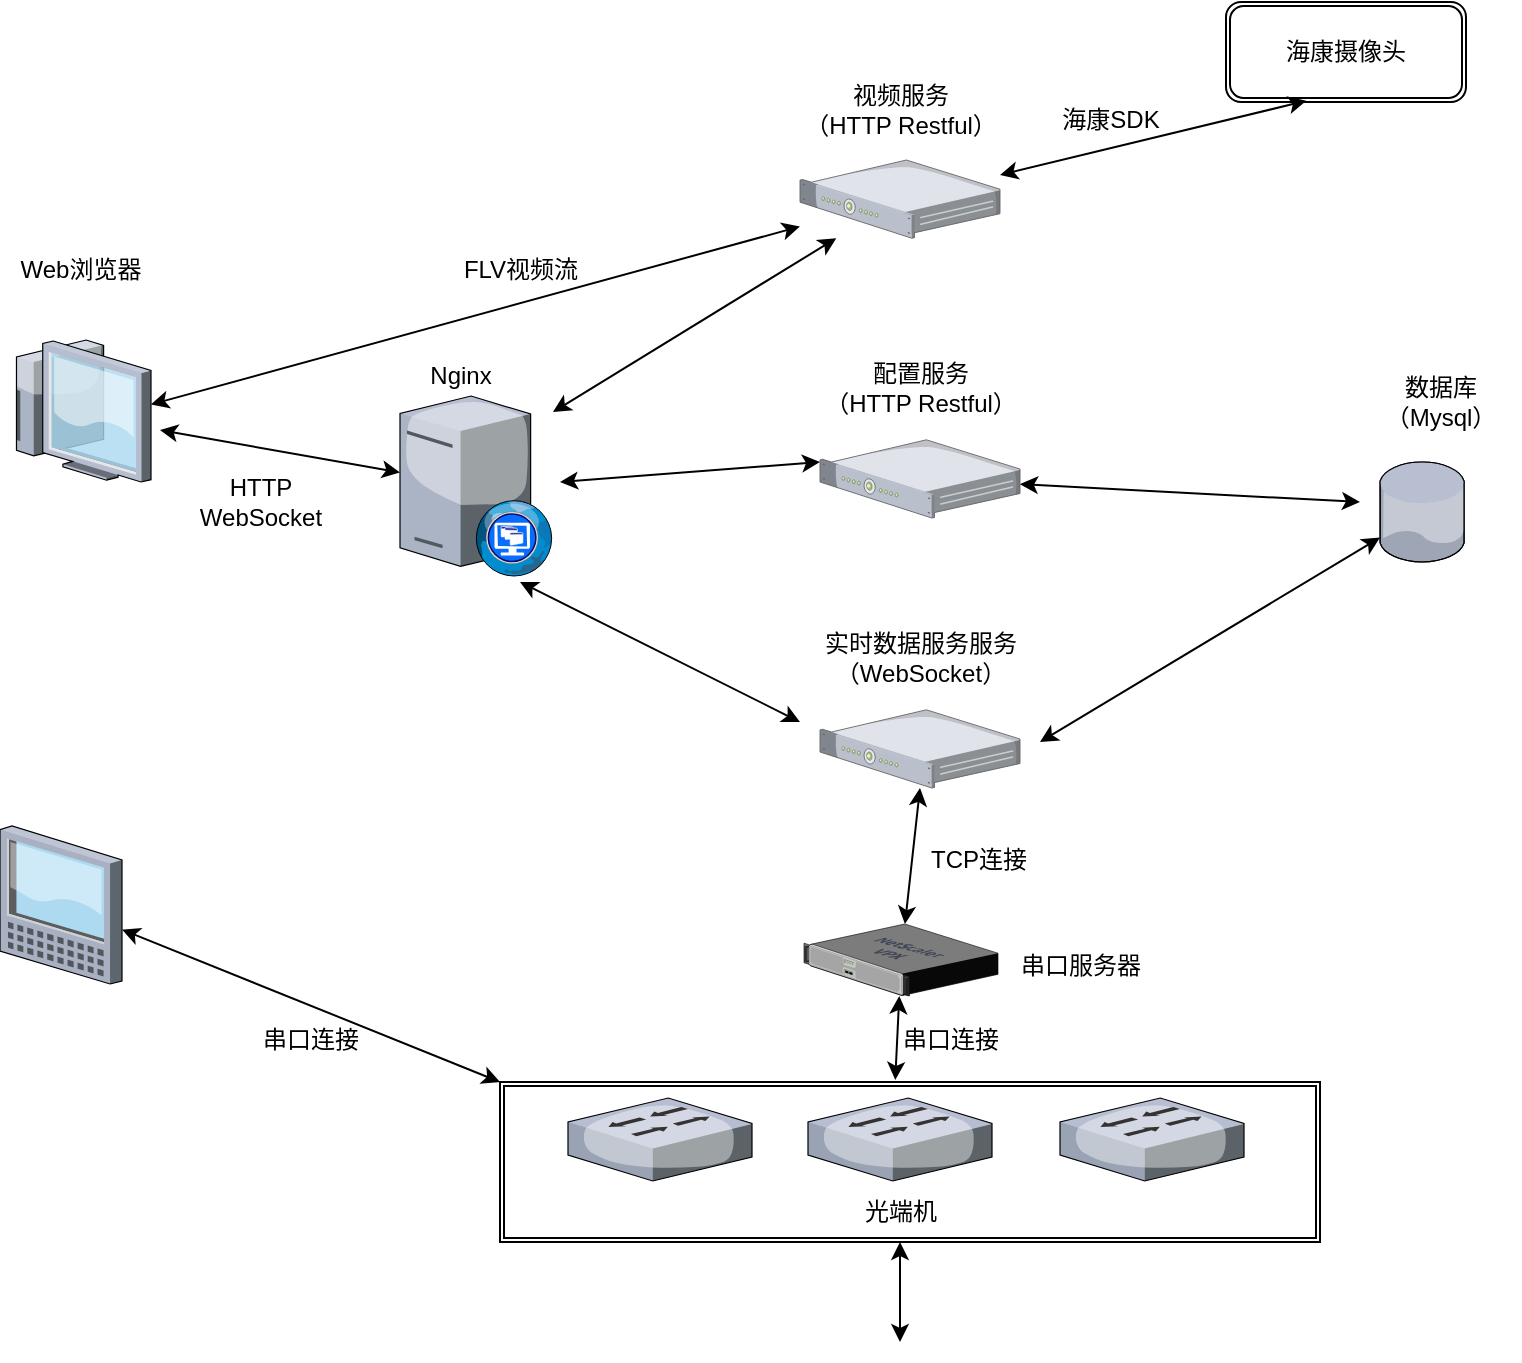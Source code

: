 <mxfile version="21.3.2" type="github">
  <diagram name="Page-1" id="e3a06f82-3646-2815-327d-82caf3d4e204">
    <mxGraphModel dx="1050" dy="541" grid="1" gridSize="10" guides="1" tooltips="1" connect="1" arrows="1" fold="1" page="1" pageScale="1.5" pageWidth="1169" pageHeight="826" background="none" math="0" shadow="0">
      <root>
        <mxCell id="0" style=";html=1;" />
        <mxCell id="1" style=";html=1;" parent="0" />
        <mxCell id="lFMVf1kBTCyKqZ3C8vbz-44" value="" style="shape=ext;double=1;rounded=0;whiteSpace=wrap;html=1;" vertex="1" parent="1">
          <mxGeometry x="1050" y="570" width="410" height="80" as="geometry" />
        </mxCell>
        <mxCell id="lFMVf1kBTCyKqZ3C8vbz-2" value="" style="verticalLabelPosition=bottom;sketch=0;aspect=fixed;html=1;verticalAlign=top;strokeColor=none;align=center;outlineConnect=0;shape=mxgraph.citrix.database;" vertex="1" parent="1">
          <mxGeometry x="1490" y="260" width="42.5" height="50" as="geometry" />
        </mxCell>
        <mxCell id="lFMVf1kBTCyKqZ3C8vbz-4" value="" style="verticalLabelPosition=bottom;sketch=0;aspect=fixed;html=1;verticalAlign=top;strokeColor=none;align=center;outlineConnect=0;shape=mxgraph.citrix.desktop_web;" vertex="1" parent="1">
          <mxGeometry x="1000" y="227" width="76.5" height="90" as="geometry" />
        </mxCell>
        <mxCell id="lFMVf1kBTCyKqZ3C8vbz-5" value="" style="verticalLabelPosition=bottom;sketch=0;aspect=fixed;html=1;verticalAlign=top;strokeColor=none;align=center;outlineConnect=0;shape=mxgraph.citrix.1u_2u_server;" vertex="1" parent="1">
          <mxGeometry x="1210" y="248.9" width="100" height="39.1" as="geometry" />
        </mxCell>
        <mxCell id="lFMVf1kBTCyKqZ3C8vbz-6" value="" style="verticalLabelPosition=bottom;sketch=0;aspect=fixed;html=1;verticalAlign=top;strokeColor=none;align=center;outlineConnect=0;shape=mxgraph.citrix.1u_2u_server;" vertex="1" parent="1">
          <mxGeometry x="1200" y="109" width="100" height="39.1" as="geometry" />
        </mxCell>
        <mxCell id="lFMVf1kBTCyKqZ3C8vbz-7" value="Nginx" style="text;html=1;align=center;verticalAlign=middle;resizable=0;points=[];autosize=1;strokeColor=none;fillColor=none;" vertex="1" parent="1">
          <mxGeometry x="1005.25" y="202" width="50" height="30" as="geometry" />
        </mxCell>
        <mxCell id="lFMVf1kBTCyKqZ3C8vbz-8" value="" style="verticalLabelPosition=bottom;sketch=0;aspect=fixed;html=1;verticalAlign=top;strokeColor=none;align=center;outlineConnect=0;shape=mxgraph.citrix.thin_client;" vertex="1" parent="1">
          <mxGeometry x="804.5" y="199" width="71" height="71" as="geometry" />
        </mxCell>
        <mxCell id="lFMVf1kBTCyKqZ3C8vbz-9" value="Web浏览器" style="text;html=1;align=center;verticalAlign=middle;resizable=0;points=[];autosize=1;strokeColor=none;fillColor=none;" vertex="1" parent="1">
          <mxGeometry x="800" y="149" width="80" height="30" as="geometry" />
        </mxCell>
        <mxCell id="lFMVf1kBTCyKqZ3C8vbz-10" value="视频服务&lt;br&gt;（HTTP Restful）" style="text;html=1;align=center;verticalAlign=middle;resizable=0;points=[];autosize=1;strokeColor=none;fillColor=none;" vertex="1" parent="1">
          <mxGeometry x="1190" y="64" width="120" height="40" as="geometry" />
        </mxCell>
        <mxCell id="lFMVf1kBTCyKqZ3C8vbz-11" value="配置服务&lt;br&gt;（HTTP Restful）" style="text;html=1;align=center;verticalAlign=middle;resizable=0;points=[];autosize=1;strokeColor=none;fillColor=none;" vertex="1" parent="1">
          <mxGeometry x="1200" y="203" width="120" height="40" as="geometry" />
        </mxCell>
        <mxCell id="lFMVf1kBTCyKqZ3C8vbz-12" value="数据库&lt;br&gt;（Mysql）" style="text;html=1;align=center;verticalAlign=middle;resizable=0;points=[];autosize=1;strokeColor=none;fillColor=none;" vertex="1" parent="1">
          <mxGeometry x="1480" y="210" width="80" height="40" as="geometry" />
        </mxCell>
        <mxCell id="lFMVf1kBTCyKqZ3C8vbz-13" value="" style="verticalLabelPosition=bottom;sketch=0;aspect=fixed;html=1;verticalAlign=top;strokeColor=none;align=center;outlineConnect=0;shape=mxgraph.citrix.1u_2u_server;" vertex="1" parent="1">
          <mxGeometry x="1210" y="383.9" width="100" height="39.1" as="geometry" />
        </mxCell>
        <mxCell id="lFMVf1kBTCyKqZ3C8vbz-14" value="实时数据服务服务&lt;br&gt;（WebSocket）" style="text;html=1;align=center;verticalAlign=middle;resizable=0;points=[];autosize=1;strokeColor=none;fillColor=none;" vertex="1" parent="1">
          <mxGeometry x="1200" y="338" width="120" height="40" as="geometry" />
        </mxCell>
        <mxCell id="lFMVf1kBTCyKqZ3C8vbz-17" value="" style="endArrow=classic;startArrow=classic;html=1;rounded=0;exitX=1.063;exitY=0.634;exitDx=0;exitDy=0;exitPerimeter=0;" edge="1" parent="1" source="lFMVf1kBTCyKqZ3C8vbz-8" target="lFMVf1kBTCyKqZ3C8vbz-4">
          <mxGeometry width="50" height="50" relative="1" as="geometry">
            <mxPoint x="880" y="300" as="sourcePoint" />
            <mxPoint x="930" y="250" as="targetPoint" />
          </mxGeometry>
        </mxCell>
        <mxCell id="lFMVf1kBTCyKqZ3C8vbz-19" value="" style="endArrow=classic;startArrow=classic;html=1;rounded=0;" edge="1" parent="1" target="lFMVf1kBTCyKqZ3C8vbz-6">
          <mxGeometry width="50" height="50" relative="1" as="geometry">
            <mxPoint x="1076.5" y="235" as="sourcePoint" />
            <mxPoint x="1126.5" y="185" as="targetPoint" />
          </mxGeometry>
        </mxCell>
        <mxCell id="lFMVf1kBTCyKqZ3C8vbz-20" value="" style="endArrow=classic;startArrow=classic;html=1;rounded=0;entryX=0;entryY=0.284;entryDx=0;entryDy=0;entryPerimeter=0;" edge="1" parent="1" target="lFMVf1kBTCyKqZ3C8vbz-5">
          <mxGeometry width="50" height="50" relative="1" as="geometry">
            <mxPoint x="1080" y="270" as="sourcePoint" />
            <mxPoint x="1190" y="290" as="targetPoint" />
          </mxGeometry>
        </mxCell>
        <mxCell id="lFMVf1kBTCyKqZ3C8vbz-21" value="" style="endArrow=classic;startArrow=classic;html=1;rounded=0;" edge="1" parent="1">
          <mxGeometry width="50" height="50" relative="1" as="geometry">
            <mxPoint x="1060" y="320" as="sourcePoint" />
            <mxPoint x="1200" y="390" as="targetPoint" />
          </mxGeometry>
        </mxCell>
        <mxCell id="lFMVf1kBTCyKqZ3C8vbz-22" value="" style="endArrow=classic;startArrow=classic;html=1;rounded=0;" edge="1" parent="1" source="lFMVf1kBTCyKqZ3C8vbz-5">
          <mxGeometry width="50" height="50" relative="1" as="geometry">
            <mxPoint x="1320" y="281" as="sourcePoint" />
            <mxPoint x="1480" y="280" as="targetPoint" />
          </mxGeometry>
        </mxCell>
        <mxCell id="lFMVf1kBTCyKqZ3C8vbz-23" value="" style="endArrow=classic;startArrow=classic;html=1;rounded=0;" edge="1" parent="1" target="lFMVf1kBTCyKqZ3C8vbz-2">
          <mxGeometry width="50" height="50" relative="1" as="geometry">
            <mxPoint x="1320" y="400" as="sourcePoint" />
            <mxPoint x="1370" y="390" as="targetPoint" />
          </mxGeometry>
        </mxCell>
        <mxCell id="lFMVf1kBTCyKqZ3C8vbz-24" value="" style="verticalLabelPosition=bottom;sketch=0;aspect=fixed;html=1;verticalAlign=top;strokeColor=none;align=center;outlineConnect=0;shape=mxgraph.citrix.netscaler_vpx;" vertex="1" parent="1">
          <mxGeometry x="1202" y="491" width="97" height="36" as="geometry" />
        </mxCell>
        <mxCell id="lFMVf1kBTCyKqZ3C8vbz-25" value="串口服务器" style="text;html=1;align=center;verticalAlign=middle;resizable=0;points=[];autosize=1;strokeColor=none;fillColor=none;" vertex="1" parent="1">
          <mxGeometry x="1300" y="497" width="80" height="30" as="geometry" />
        </mxCell>
        <mxCell id="lFMVf1kBTCyKqZ3C8vbz-26" value="" style="endArrow=classic;startArrow=classic;html=1;rounded=0;" edge="1" parent="1" source="lFMVf1kBTCyKqZ3C8vbz-24">
          <mxGeometry width="50" height="50" relative="1" as="geometry">
            <mxPoint x="1100" y="478" as="sourcePoint" />
            <mxPoint x="1260" y="423" as="targetPoint" />
          </mxGeometry>
        </mxCell>
        <mxCell id="lFMVf1kBTCyKqZ3C8vbz-27" value="" style="verticalLabelPosition=bottom;sketch=0;aspect=fixed;html=1;verticalAlign=top;strokeColor=none;align=center;outlineConnect=0;shape=mxgraph.citrix.tablet_1;" vertex="1" parent="1">
          <mxGeometry x="800" y="442" width="61" height="79" as="geometry" />
        </mxCell>
        <mxCell id="lFMVf1kBTCyKqZ3C8vbz-28" value="" style="endArrow=classic;startArrow=classic;html=1;rounded=0;entryX=0;entryY=0;entryDx=0;entryDy=0;" edge="1" parent="1" source="lFMVf1kBTCyKqZ3C8vbz-27" target="lFMVf1kBTCyKqZ3C8vbz-44">
          <mxGeometry width="50" height="50" relative="1" as="geometry">
            <mxPoint x="890" y="300" as="sourcePoint" />
            <mxPoint x="1120" y="580" as="targetPoint" />
          </mxGeometry>
        </mxCell>
        <mxCell id="lFMVf1kBTCyKqZ3C8vbz-29" value="" style="verticalLabelPosition=bottom;sketch=0;aspect=fixed;html=1;verticalAlign=top;strokeColor=none;align=center;outlineConnect=0;shape=mxgraph.citrix.switch;" vertex="1" parent="1">
          <mxGeometry x="1084" y="578" width="92" height="41.5" as="geometry" />
        </mxCell>
        <mxCell id="lFMVf1kBTCyKqZ3C8vbz-31" value="" style="verticalLabelPosition=bottom;sketch=0;aspect=fixed;html=1;verticalAlign=top;strokeColor=none;align=center;outlineConnect=0;shape=mxgraph.citrix.switch;" vertex="1" parent="1">
          <mxGeometry x="1204" y="578" width="92" height="41.5" as="geometry" />
        </mxCell>
        <mxCell id="lFMVf1kBTCyKqZ3C8vbz-32" value="" style="verticalLabelPosition=bottom;sketch=0;aspect=fixed;html=1;verticalAlign=top;strokeColor=none;align=center;outlineConnect=0;shape=mxgraph.citrix.switch;" vertex="1" parent="1">
          <mxGeometry x="1330" y="578" width="92" height="41.5" as="geometry" />
        </mxCell>
        <mxCell id="lFMVf1kBTCyKqZ3C8vbz-33" value="光端机" style="text;html=1;align=center;verticalAlign=middle;resizable=0;points=[];autosize=1;strokeColor=none;fillColor=none;" vertex="1" parent="1">
          <mxGeometry x="1220" y="620" width="60" height="30" as="geometry" />
        </mxCell>
        <mxCell id="lFMVf1kBTCyKqZ3C8vbz-34" value="串口连接" style="text;html=1;align=center;verticalAlign=middle;resizable=0;points=[];autosize=1;strokeColor=none;fillColor=none;" vertex="1" parent="1">
          <mxGeometry x="920" y="534" width="70" height="30" as="geometry" />
        </mxCell>
        <mxCell id="lFMVf1kBTCyKqZ3C8vbz-35" value="HTTP&lt;br&gt;WebSocket" style="text;html=1;align=center;verticalAlign=middle;resizable=0;points=[];autosize=1;strokeColor=none;fillColor=none;" vertex="1" parent="1">
          <mxGeometry x="890" y="260" width="80" height="40" as="geometry" />
        </mxCell>
        <mxCell id="lFMVf1kBTCyKqZ3C8vbz-36" value="海康摄像头" style="shape=ext;double=1;rounded=1;whiteSpace=wrap;html=1;" vertex="1" parent="1">
          <mxGeometry x="1413" y="30" width="120" height="50" as="geometry" />
        </mxCell>
        <mxCell id="lFMVf1kBTCyKqZ3C8vbz-37" value="" style="endArrow=classic;startArrow=classic;html=1;rounded=0;entryX=0.335;entryY=0.988;entryDx=0;entryDy=0;entryPerimeter=0;" edge="1" parent="1" source="lFMVf1kBTCyKqZ3C8vbz-6" target="lFMVf1kBTCyKqZ3C8vbz-36">
          <mxGeometry width="50" height="50" relative="1" as="geometry">
            <mxPoint x="1120" y="310" as="sourcePoint" />
            <mxPoint x="1170" y="260" as="targetPoint" />
          </mxGeometry>
        </mxCell>
        <mxCell id="lFMVf1kBTCyKqZ3C8vbz-38" value="海康SDK" style="text;html=1;align=center;verticalAlign=middle;resizable=0;points=[];autosize=1;strokeColor=none;fillColor=none;" vertex="1" parent="1">
          <mxGeometry x="1320" y="74" width="70" height="30" as="geometry" />
        </mxCell>
        <mxCell id="lFMVf1kBTCyKqZ3C8vbz-39" value="" style="endArrow=classic;startArrow=classic;html=1;rounded=0;" edge="1" parent="1" target="lFMVf1kBTCyKqZ3C8vbz-6">
          <mxGeometry width="50" height="50" relative="1" as="geometry">
            <mxPoint x="875.5" y="231.227" as="sourcePoint" />
            <mxPoint x="1190" y="170" as="targetPoint" />
          </mxGeometry>
        </mxCell>
        <mxCell id="lFMVf1kBTCyKqZ3C8vbz-40" value="FLV视频流" style="text;html=1;align=center;verticalAlign=middle;resizable=0;points=[];autosize=1;strokeColor=none;fillColor=none;" vertex="1" parent="1">
          <mxGeometry x="1020" y="149" width="80" height="30" as="geometry" />
        </mxCell>
        <mxCell id="lFMVf1kBTCyKqZ3C8vbz-45" value="" style="endArrow=classic;startArrow=classic;html=1;rounded=0;exitX=0.482;exitY=-0.013;exitDx=0;exitDy=0;exitPerimeter=0;" edge="1" parent="1" source="lFMVf1kBTCyKqZ3C8vbz-44" target="lFMVf1kBTCyKqZ3C8vbz-24">
          <mxGeometry width="50" height="50" relative="1" as="geometry">
            <mxPoint x="1120" y="590" as="sourcePoint" />
            <mxPoint x="1170" y="540" as="targetPoint" />
          </mxGeometry>
        </mxCell>
        <mxCell id="lFMVf1kBTCyKqZ3C8vbz-46" value="串口连接" style="text;html=1;align=center;verticalAlign=middle;resizable=0;points=[];autosize=1;strokeColor=none;fillColor=none;" vertex="1" parent="1">
          <mxGeometry x="1240" y="534" width="70" height="30" as="geometry" />
        </mxCell>
        <mxCell id="lFMVf1kBTCyKqZ3C8vbz-47" value="" style="endArrow=classic;startArrow=classic;html=1;rounded=0;" edge="1" parent="1">
          <mxGeometry width="50" height="50" relative="1" as="geometry">
            <mxPoint x="1250" y="700" as="sourcePoint" />
            <mxPoint x="1250" y="650" as="targetPoint" />
          </mxGeometry>
        </mxCell>
        <mxCell id="lFMVf1kBTCyKqZ3C8vbz-48" value="TCP连接" style="text;html=1;align=center;verticalAlign=middle;resizable=0;points=[];autosize=1;strokeColor=none;fillColor=none;" vertex="1" parent="1">
          <mxGeometry x="1254" y="444" width="70" height="30" as="geometry" />
        </mxCell>
      </root>
    </mxGraphModel>
  </diagram>
</mxfile>
